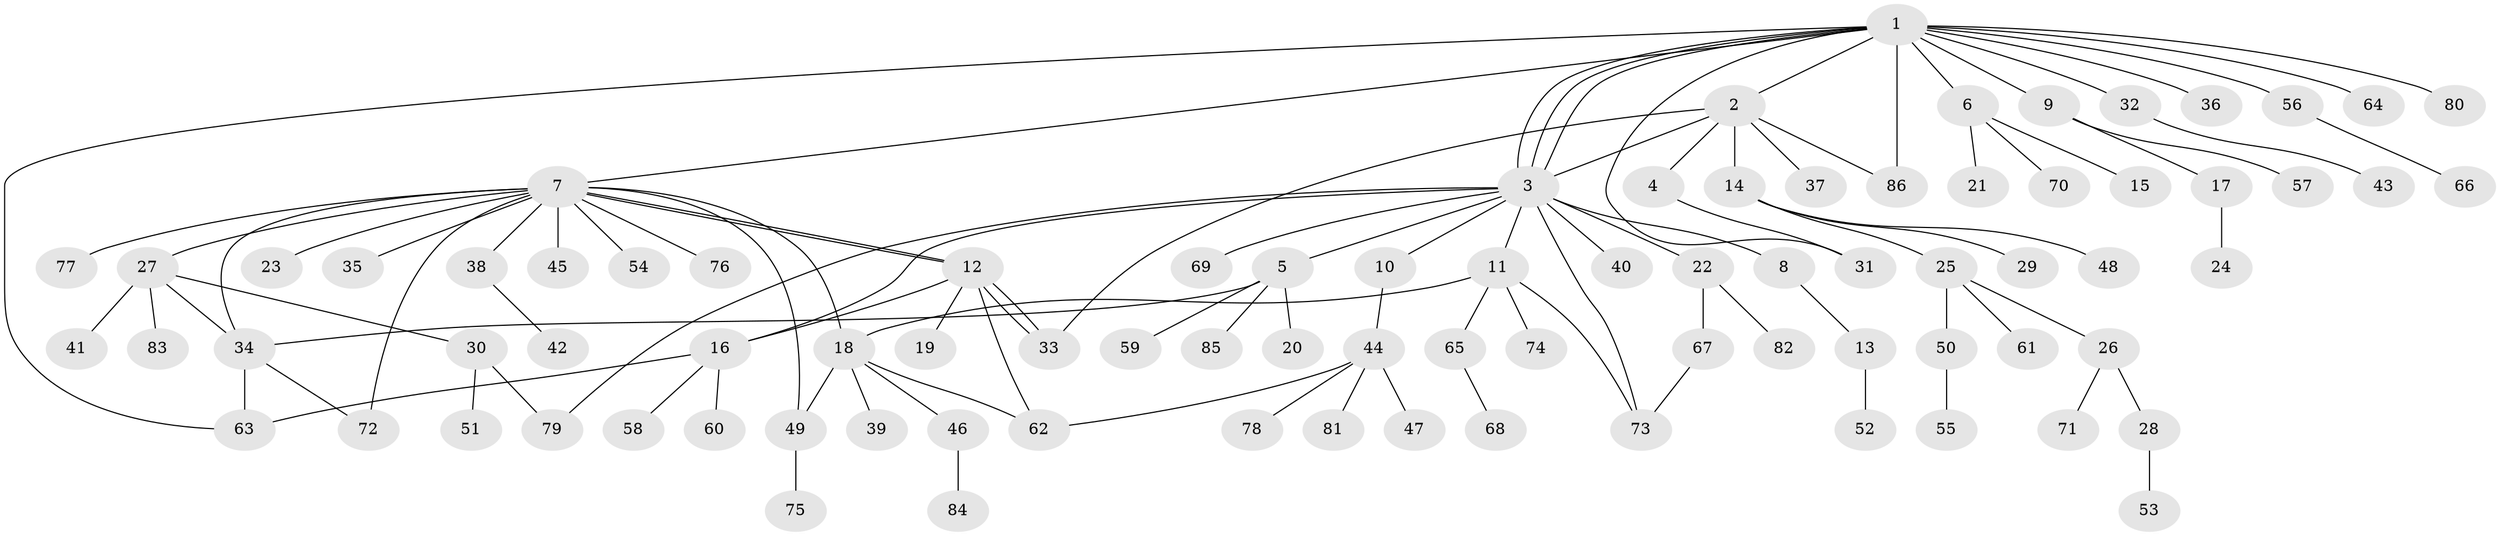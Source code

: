 // coarse degree distribution, {4: 0.09615384615384616, 12: 0.038461538461538464, 2: 0.21153846153846154, 1: 0.4423076923076923, 6: 0.019230769230769232, 5: 0.019230769230769232, 3: 0.15384615384615385, 10: 0.019230769230769232}
// Generated by graph-tools (version 1.1) at 2025/36/03/04/25 23:36:51]
// undirected, 86 vertices, 106 edges
graph export_dot {
  node [color=gray90,style=filled];
  1;
  2;
  3;
  4;
  5;
  6;
  7;
  8;
  9;
  10;
  11;
  12;
  13;
  14;
  15;
  16;
  17;
  18;
  19;
  20;
  21;
  22;
  23;
  24;
  25;
  26;
  27;
  28;
  29;
  30;
  31;
  32;
  33;
  34;
  35;
  36;
  37;
  38;
  39;
  40;
  41;
  42;
  43;
  44;
  45;
  46;
  47;
  48;
  49;
  50;
  51;
  52;
  53;
  54;
  55;
  56;
  57;
  58;
  59;
  60;
  61;
  62;
  63;
  64;
  65;
  66;
  67;
  68;
  69;
  70;
  71;
  72;
  73;
  74;
  75;
  76;
  77;
  78;
  79;
  80;
  81;
  82;
  83;
  84;
  85;
  86;
  1 -- 2;
  1 -- 3;
  1 -- 3;
  1 -- 3;
  1 -- 6;
  1 -- 7;
  1 -- 9;
  1 -- 31;
  1 -- 32;
  1 -- 36;
  1 -- 56;
  1 -- 63;
  1 -- 64;
  1 -- 80;
  1 -- 86;
  2 -- 3;
  2 -- 4;
  2 -- 14;
  2 -- 33;
  2 -- 37;
  2 -- 86;
  3 -- 5;
  3 -- 8;
  3 -- 10;
  3 -- 11;
  3 -- 16;
  3 -- 22;
  3 -- 40;
  3 -- 69;
  3 -- 73;
  3 -- 79;
  4 -- 31;
  5 -- 20;
  5 -- 34;
  5 -- 59;
  5 -- 85;
  6 -- 15;
  6 -- 21;
  6 -- 70;
  7 -- 12;
  7 -- 12;
  7 -- 18;
  7 -- 23;
  7 -- 27;
  7 -- 34;
  7 -- 35;
  7 -- 38;
  7 -- 45;
  7 -- 49;
  7 -- 54;
  7 -- 72;
  7 -- 76;
  7 -- 77;
  8 -- 13;
  9 -- 17;
  9 -- 57;
  10 -- 44;
  11 -- 18;
  11 -- 65;
  11 -- 73;
  11 -- 74;
  12 -- 16;
  12 -- 19;
  12 -- 33;
  12 -- 33;
  12 -- 62;
  13 -- 52;
  14 -- 25;
  14 -- 29;
  14 -- 48;
  16 -- 58;
  16 -- 60;
  16 -- 63;
  17 -- 24;
  18 -- 39;
  18 -- 46;
  18 -- 49;
  18 -- 62;
  22 -- 67;
  22 -- 82;
  25 -- 26;
  25 -- 50;
  25 -- 61;
  26 -- 28;
  26 -- 71;
  27 -- 30;
  27 -- 34;
  27 -- 41;
  27 -- 83;
  28 -- 53;
  30 -- 51;
  30 -- 79;
  32 -- 43;
  34 -- 63;
  34 -- 72;
  38 -- 42;
  44 -- 47;
  44 -- 62;
  44 -- 78;
  44 -- 81;
  46 -- 84;
  49 -- 75;
  50 -- 55;
  56 -- 66;
  65 -- 68;
  67 -- 73;
}

